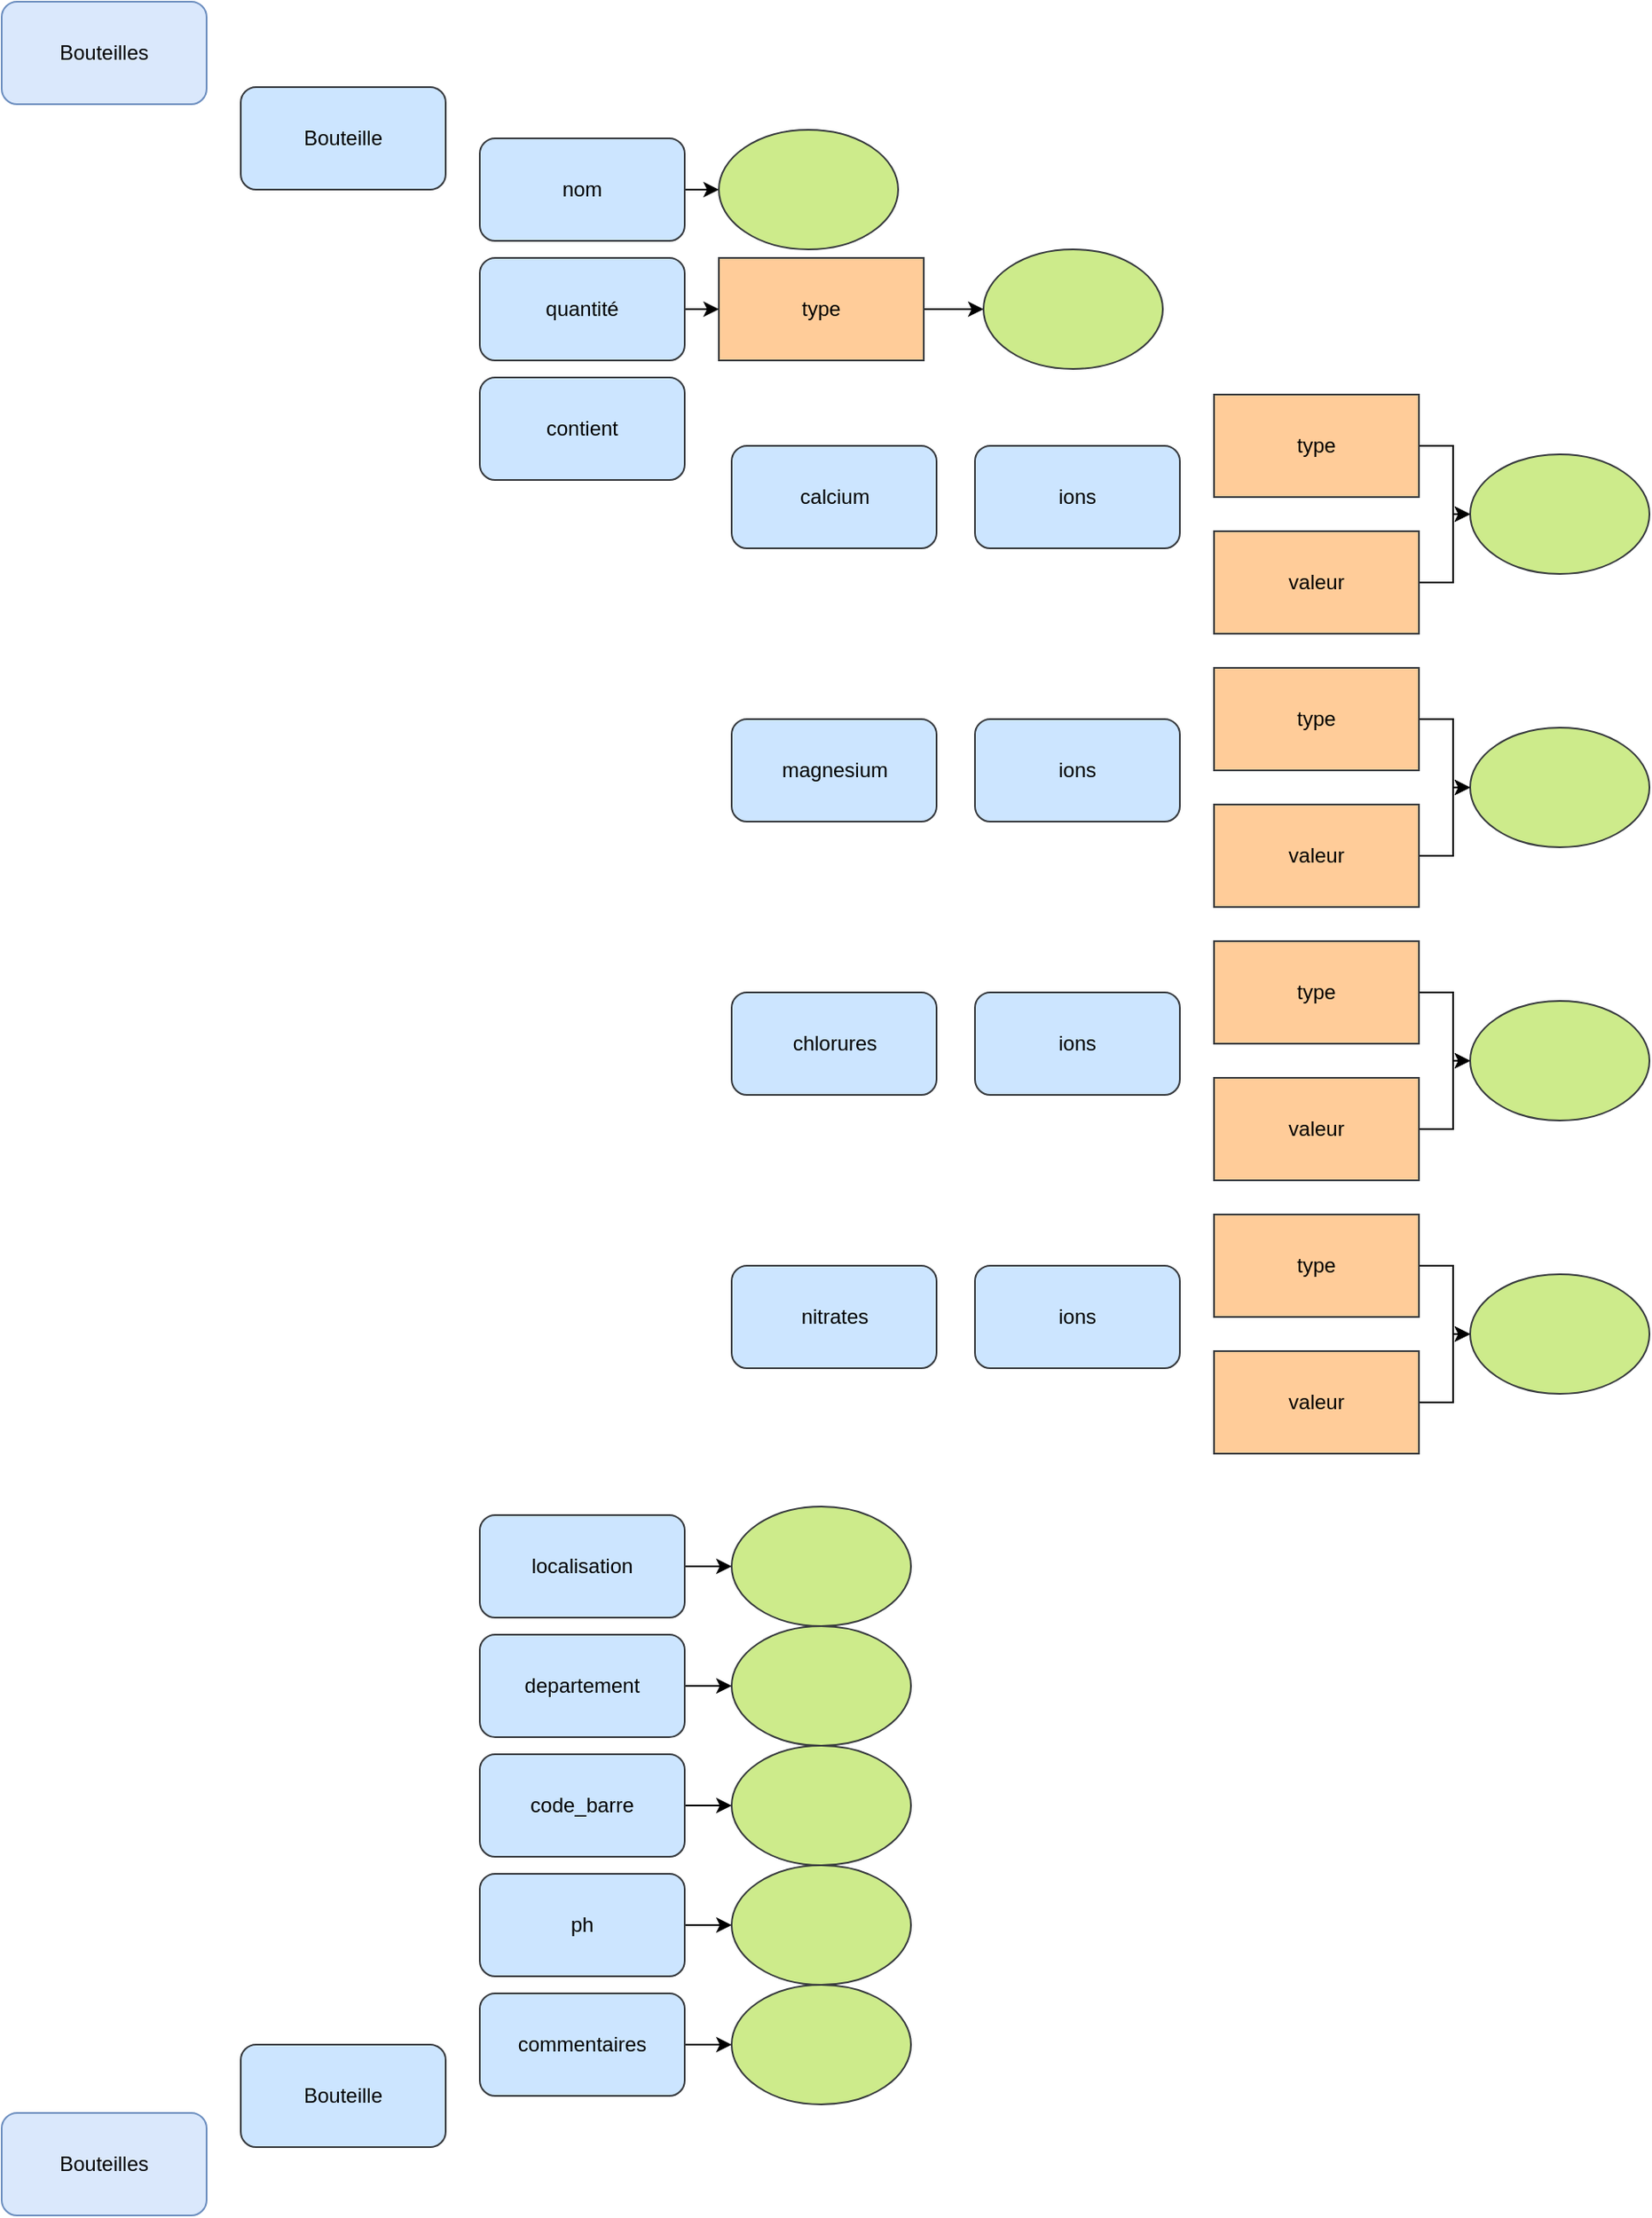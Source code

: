 <mxfile version="12.5.5" type="device"><diagram name="Page-1" id="74b105a0-9070-1c63-61bc-23e55f88626e"><mxGraphModel dx="1422" dy="788" grid="1" gridSize="10" guides="1" tooltips="1" connect="1" arrows="1" fold="0" page="1" pageScale="1" pageWidth="826" pageHeight="1169" background="none" math="1" shadow="0"><root><mxCell id="0"/><mxCell id="1" parent="0"/><mxCell id="5hZW0STEBGeChMoqE-Um-19" value="Bouteilles" style="rounded=1;whiteSpace=wrap;html=1;fillColor=#dae8fc;strokeColor=#6c8ebf;" vertex="1" parent="1"><mxGeometry x="80" y="80" width="120" height="60" as="geometry"/></mxCell><mxCell id="5hZW0STEBGeChMoqE-Um-20" value="Bouteille" style="rounded=1;whiteSpace=wrap;html=1;fillColor=#cce5ff;strokeColor=#36393d;" vertex="1" parent="1"><mxGeometry x="220" y="130" width="120" height="60" as="geometry"/></mxCell><mxCell id="5hZW0STEBGeChMoqE-Um-41" style="edgeStyle=orthogonalEdgeStyle;rounded=0;orthogonalLoop=1;jettySize=auto;html=1;exitX=1;exitY=0.5;exitDx=0;exitDy=0;" edge="1" parent="1" source="5hZW0STEBGeChMoqE-Um-21"><mxGeometry relative="1" as="geometry"><mxPoint x="500" y="190" as="targetPoint"/></mxGeometry></mxCell><mxCell id="5hZW0STEBGeChMoqE-Um-21" value="&lt;div&gt;nom&lt;/div&gt;" style="rounded=1;whiteSpace=wrap;html=1;fillColor=#cce5ff;strokeColor=#36393d;" vertex="1" parent="1"><mxGeometry x="360" y="160" width="120" height="60" as="geometry"/></mxCell><mxCell id="5hZW0STEBGeChMoqE-Um-36" style="edgeStyle=orthogonalEdgeStyle;rounded=0;orthogonalLoop=1;jettySize=auto;html=1;exitX=1;exitY=0.5;exitDx=0;exitDy=0;" edge="1" parent="1" source="5hZW0STEBGeChMoqE-Um-23" target="5hZW0STEBGeChMoqE-Um-33"><mxGeometry relative="1" as="geometry"/></mxCell><mxCell id="5hZW0STEBGeChMoqE-Um-23" value="&lt;div&gt;quantité&lt;/div&gt;" style="rounded=1;whiteSpace=wrap;html=1;fillColor=#cce5ff;strokeColor=#36393d;" vertex="1" parent="1"><mxGeometry x="360" y="230" width="120" height="60" as="geometry"/></mxCell><mxCell id="5hZW0STEBGeChMoqE-Um-24" value="&lt;div&gt;contient&lt;/div&gt;" style="rounded=1;whiteSpace=wrap;html=1;fillColor=#cce5ff;strokeColor=#36393d;" vertex="1" parent="1"><mxGeometry x="360" y="300" width="120" height="60" as="geometry"/></mxCell><mxCell id="5hZW0STEBGeChMoqE-Um-25" value="&lt;div&gt;ions&lt;/div&gt;" style="rounded=1;whiteSpace=wrap;html=1;fillColor=#cce5ff;strokeColor=#36393d;" vertex="1" parent="1"><mxGeometry x="650" y="340" width="120" height="60" as="geometry"/></mxCell><mxCell id="5hZW0STEBGeChMoqE-Um-53" style="edgeStyle=orthogonalEdgeStyle;rounded=0;orthogonalLoop=1;jettySize=auto;html=1;exitX=1;exitY=0.5;exitDx=0;exitDy=0;" edge="1" parent="1" source="5hZW0STEBGeChMoqE-Um-26" target="5hZW0STEBGeChMoqE-Um-48"><mxGeometry relative="1" as="geometry"/></mxCell><mxCell id="5hZW0STEBGeChMoqE-Um-26" value="&lt;div&gt;localisation&lt;/div&gt;" style="rounded=1;whiteSpace=wrap;html=1;fillColor=#cce5ff;strokeColor=#36393d;" vertex="1" parent="1"><mxGeometry x="360" y="966" width="120" height="60" as="geometry"/></mxCell><mxCell id="5hZW0STEBGeChMoqE-Um-54" style="edgeStyle=orthogonalEdgeStyle;rounded=0;orthogonalLoop=1;jettySize=auto;html=1;exitX=1;exitY=0.5;exitDx=0;exitDy=0;entryX=0;entryY=0.5;entryDx=0;entryDy=0;" edge="1" parent="1" source="5hZW0STEBGeChMoqE-Um-27" target="5hZW0STEBGeChMoqE-Um-49"><mxGeometry relative="1" as="geometry"/></mxCell><mxCell id="5hZW0STEBGeChMoqE-Um-27" value="departement" style="rounded=1;whiteSpace=wrap;html=1;fillColor=#cce5ff;strokeColor=#36393d;" vertex="1" parent="1"><mxGeometry x="360" y="1036" width="120" height="60" as="geometry"/></mxCell><mxCell id="5hZW0STEBGeChMoqE-Um-55" style="edgeStyle=orthogonalEdgeStyle;rounded=0;orthogonalLoop=1;jettySize=auto;html=1;exitX=1;exitY=0.5;exitDx=0;exitDy=0;entryX=0;entryY=0.5;entryDx=0;entryDy=0;" edge="1" parent="1" source="5hZW0STEBGeChMoqE-Um-28" target="5hZW0STEBGeChMoqE-Um-50"><mxGeometry relative="1" as="geometry"/></mxCell><mxCell id="5hZW0STEBGeChMoqE-Um-28" value="code_barre" style="rounded=1;whiteSpace=wrap;html=1;fillColor=#cce5ff;strokeColor=#36393d;" vertex="1" parent="1"><mxGeometry x="360" y="1106" width="120" height="60" as="geometry"/></mxCell><mxCell id="5hZW0STEBGeChMoqE-Um-56" style="edgeStyle=orthogonalEdgeStyle;rounded=0;orthogonalLoop=1;jettySize=auto;html=1;exitX=1;exitY=0.5;exitDx=0;exitDy=0;entryX=0;entryY=0.5;entryDx=0;entryDy=0;" edge="1" parent="1" source="5hZW0STEBGeChMoqE-Um-29" target="5hZW0STEBGeChMoqE-Um-51"><mxGeometry relative="1" as="geometry"/></mxCell><mxCell id="5hZW0STEBGeChMoqE-Um-29" value="ph" style="rounded=1;whiteSpace=wrap;html=1;fillColor=#cce5ff;strokeColor=#36393d;" vertex="1" parent="1"><mxGeometry x="360" y="1176" width="120" height="60" as="geometry"/></mxCell><mxCell id="5hZW0STEBGeChMoqE-Um-57" style="edgeStyle=orthogonalEdgeStyle;rounded=0;orthogonalLoop=1;jettySize=auto;html=1;exitX=1;exitY=0.5;exitDx=0;exitDy=0;entryX=0;entryY=0.5;entryDx=0;entryDy=0;" edge="1" parent="1" source="5hZW0STEBGeChMoqE-Um-30" target="5hZW0STEBGeChMoqE-Um-52"><mxGeometry relative="1" as="geometry"/></mxCell><mxCell id="5hZW0STEBGeChMoqE-Um-30" value="commentaires" style="rounded=1;whiteSpace=wrap;html=1;fillColor=#cce5ff;strokeColor=#36393d;" vertex="1" parent="1"><mxGeometry x="360" y="1246" width="120" height="60" as="geometry"/></mxCell><mxCell id="5hZW0STEBGeChMoqE-Um-31" value="Bouteille" style="rounded=1;whiteSpace=wrap;html=1;fillColor=#cce5ff;strokeColor=#36393d;" vertex="1" parent="1"><mxGeometry x="220" y="1276" width="120" height="60" as="geometry"/></mxCell><mxCell id="5hZW0STEBGeChMoqE-Um-32" value="Bouteilles" style="rounded=1;whiteSpace=wrap;html=1;fillColor=#dae8fc;strokeColor=#6c8ebf;" vertex="1" parent="1"><mxGeometry x="80" y="1316" width="120" height="60" as="geometry"/></mxCell><mxCell id="5hZW0STEBGeChMoqE-Um-37" style="edgeStyle=orthogonalEdgeStyle;rounded=0;orthogonalLoop=1;jettySize=auto;html=1;exitX=1;exitY=0.5;exitDx=0;exitDy=0;" edge="1" parent="1" source="5hZW0STEBGeChMoqE-Um-33" target="5hZW0STEBGeChMoqE-Um-35"><mxGeometry relative="1" as="geometry"/></mxCell><mxCell id="5hZW0STEBGeChMoqE-Um-33" value="type" style="rounded=0;whiteSpace=wrap;html=1;fillColor=#ffcc99;strokeColor=#36393d;gradientColor=none;shadow=0;comic=0;glass=0;" vertex="1" parent="1"><mxGeometry x="500" y="230" width="120" height="60" as="geometry"/></mxCell><mxCell id="5hZW0STEBGeChMoqE-Um-47" style="edgeStyle=orthogonalEdgeStyle;rounded=0;orthogonalLoop=1;jettySize=auto;html=1;" edge="1" parent="1" source="5hZW0STEBGeChMoqE-Um-34" target="5hZW0STEBGeChMoqE-Um-44"><mxGeometry relative="1" as="geometry"/></mxCell><mxCell id="5hZW0STEBGeChMoqE-Um-34" value="type" style="rounded=0;whiteSpace=wrap;html=1;fillColor=#ffcc99;strokeColor=#36393d;gradientColor=none;shadow=0;comic=0;glass=0;" vertex="1" parent="1"><mxGeometry x="790" y="310" width="120" height="60" as="geometry"/></mxCell><mxCell id="5hZW0STEBGeChMoqE-Um-35" value="" style="ellipse;whiteSpace=wrap;html=1;rounded=0;shadow=0;glass=0;comic=0;fillColor=#cdeb8b;strokeColor=#36393d;" vertex="1" parent="1"><mxGeometry x="655" y="225" width="105" height="70" as="geometry"/></mxCell><mxCell id="5hZW0STEBGeChMoqE-Um-43" value="" style="ellipse;whiteSpace=wrap;html=1;rounded=0;shadow=0;glass=0;comic=0;fillColor=#cdeb8b;strokeColor=#36393d;" vertex="1" parent="1"><mxGeometry x="500" y="155" width="105" height="70" as="geometry"/></mxCell><mxCell id="5hZW0STEBGeChMoqE-Um-44" value="" style="ellipse;whiteSpace=wrap;html=1;rounded=0;shadow=0;glass=0;comic=0;fillColor=#cdeb8b;strokeColor=#36393d;" vertex="1" parent="1"><mxGeometry x="940" y="345" width="105" height="70" as="geometry"/></mxCell><mxCell id="5hZW0STEBGeChMoqE-Um-48" value="" style="ellipse;whiteSpace=wrap;html=1;rounded=0;shadow=0;glass=0;comic=0;fillColor=#cdeb8b;strokeColor=#36393d;" vertex="1" parent="1"><mxGeometry x="507.5" y="961" width="105" height="70" as="geometry"/></mxCell><mxCell id="5hZW0STEBGeChMoqE-Um-49" value="" style="ellipse;whiteSpace=wrap;html=1;rounded=0;shadow=0;glass=0;comic=0;fillColor=#cdeb8b;strokeColor=#36393d;" vertex="1" parent="1"><mxGeometry x="507.5" y="1031" width="105" height="70" as="geometry"/></mxCell><mxCell id="5hZW0STEBGeChMoqE-Um-50" value="" style="ellipse;whiteSpace=wrap;html=1;rounded=0;shadow=0;glass=0;comic=0;fillColor=#cdeb8b;strokeColor=#36393d;" vertex="1" parent="1"><mxGeometry x="507.5" y="1101" width="105" height="70" as="geometry"/></mxCell><mxCell id="5hZW0STEBGeChMoqE-Um-51" value="" style="ellipse;whiteSpace=wrap;html=1;rounded=0;shadow=0;glass=0;comic=0;fillColor=#cdeb8b;strokeColor=#36393d;" vertex="1" parent="1"><mxGeometry x="507.5" y="1171" width="105" height="70" as="geometry"/></mxCell><mxCell id="5hZW0STEBGeChMoqE-Um-52" value="" style="ellipse;whiteSpace=wrap;html=1;rounded=0;shadow=0;glass=0;comic=0;fillColor=#cdeb8b;strokeColor=#36393d;" vertex="1" parent="1"><mxGeometry x="507.5" y="1241" width="105" height="70" as="geometry"/></mxCell><mxCell id="5hZW0STEBGeChMoqE-Um-59" value="calcium" style="rounded=1;whiteSpace=wrap;html=1;fillColor=#cce5ff;strokeColor=#36393d;" vertex="1" parent="1"><mxGeometry x="507.5" y="340" width="120" height="60" as="geometry"/></mxCell><mxCell id="5hZW0STEBGeChMoqE-Um-64" style="edgeStyle=orthogonalEdgeStyle;rounded=0;orthogonalLoop=1;jettySize=auto;html=1;" edge="1" parent="1" source="5hZW0STEBGeChMoqE-Um-61" target="5hZW0STEBGeChMoqE-Um-44"><mxGeometry relative="1" as="geometry"/></mxCell><mxCell id="5hZW0STEBGeChMoqE-Um-61" value="&lt;div&gt;valeur&lt;/div&gt;" style="rounded=0;whiteSpace=wrap;html=1;fillColor=#ffcc99;strokeColor=#36393d;gradientColor=none;shadow=0;comic=0;glass=0;" vertex="1" parent="1"><mxGeometry x="790" y="390" width="120" height="60" as="geometry"/></mxCell><mxCell id="5hZW0STEBGeChMoqE-Um-63" value="&lt;div&gt;magnesium&lt;/div&gt;" style="rounded=1;whiteSpace=wrap;html=1;fillColor=#cce5ff;strokeColor=#36393d;" vertex="1" parent="1"><mxGeometry x="507.5" y="500" width="120" height="60" as="geometry"/></mxCell><mxCell id="5hZW0STEBGeChMoqE-Um-65" value="&lt;div&gt;ions&lt;/div&gt;" style="rounded=1;whiteSpace=wrap;html=1;fillColor=#cce5ff;strokeColor=#36393d;" vertex="1" parent="1"><mxGeometry x="650" y="500" width="120" height="60" as="geometry"/></mxCell><mxCell id="5hZW0STEBGeChMoqE-Um-66" style="edgeStyle=orthogonalEdgeStyle;rounded=0;orthogonalLoop=1;jettySize=auto;html=1;" edge="1" parent="1" source="5hZW0STEBGeChMoqE-Um-67" target="5hZW0STEBGeChMoqE-Um-68"><mxGeometry relative="1" as="geometry"/></mxCell><mxCell id="5hZW0STEBGeChMoqE-Um-67" value="type" style="rounded=0;whiteSpace=wrap;html=1;fillColor=#ffcc99;strokeColor=#36393d;gradientColor=none;shadow=0;comic=0;glass=0;" vertex="1" parent="1"><mxGeometry x="790" y="470" width="120" height="60" as="geometry"/></mxCell><mxCell id="5hZW0STEBGeChMoqE-Um-68" value="" style="ellipse;whiteSpace=wrap;html=1;rounded=0;shadow=0;glass=0;comic=0;fillColor=#cdeb8b;strokeColor=#36393d;" vertex="1" parent="1"><mxGeometry x="940" y="505" width="105" height="70" as="geometry"/></mxCell><mxCell id="5hZW0STEBGeChMoqE-Um-69" style="edgeStyle=orthogonalEdgeStyle;rounded=0;orthogonalLoop=1;jettySize=auto;html=1;" edge="1" parent="1" source="5hZW0STEBGeChMoqE-Um-70" target="5hZW0STEBGeChMoqE-Um-68"><mxGeometry relative="1" as="geometry"/></mxCell><mxCell id="5hZW0STEBGeChMoqE-Um-70" value="&lt;div&gt;valeur&lt;/div&gt;" style="rounded=0;whiteSpace=wrap;html=1;fillColor=#ffcc99;strokeColor=#36393d;gradientColor=none;shadow=0;comic=0;glass=0;" vertex="1" parent="1"><mxGeometry x="790" y="550" width="120" height="60" as="geometry"/></mxCell><mxCell id="5hZW0STEBGeChMoqE-Um-71" value="chlorures" style="rounded=1;whiteSpace=wrap;html=1;fillColor=#cce5ff;strokeColor=#36393d;" vertex="1" parent="1"><mxGeometry x="507.5" y="660" width="120" height="60" as="geometry"/></mxCell><mxCell id="5hZW0STEBGeChMoqE-Um-72" value="&lt;div&gt;ions&lt;/div&gt;" style="rounded=1;whiteSpace=wrap;html=1;fillColor=#cce5ff;strokeColor=#36393d;" vertex="1" parent="1"><mxGeometry x="650" y="660" width="120" height="60" as="geometry"/></mxCell><mxCell id="5hZW0STEBGeChMoqE-Um-73" style="edgeStyle=orthogonalEdgeStyle;rounded=0;orthogonalLoop=1;jettySize=auto;html=1;" edge="1" parent="1" source="5hZW0STEBGeChMoqE-Um-74" target="5hZW0STEBGeChMoqE-Um-75"><mxGeometry relative="1" as="geometry"/></mxCell><mxCell id="5hZW0STEBGeChMoqE-Um-74" value="type" style="rounded=0;whiteSpace=wrap;html=1;fillColor=#ffcc99;strokeColor=#36393d;gradientColor=none;shadow=0;comic=0;glass=0;" vertex="1" parent="1"><mxGeometry x="790" y="630" width="120" height="60" as="geometry"/></mxCell><mxCell id="5hZW0STEBGeChMoqE-Um-75" value="" style="ellipse;whiteSpace=wrap;html=1;rounded=0;shadow=0;glass=0;comic=0;fillColor=#cdeb8b;strokeColor=#36393d;" vertex="1" parent="1"><mxGeometry x="940" y="665" width="105" height="70" as="geometry"/></mxCell><mxCell id="5hZW0STEBGeChMoqE-Um-76" style="edgeStyle=orthogonalEdgeStyle;rounded=0;orthogonalLoop=1;jettySize=auto;html=1;" edge="1" parent="1" source="5hZW0STEBGeChMoqE-Um-77" target="5hZW0STEBGeChMoqE-Um-75"><mxGeometry relative="1" as="geometry"/></mxCell><mxCell id="5hZW0STEBGeChMoqE-Um-77" value="&lt;div&gt;valeur&lt;/div&gt;" style="rounded=0;whiteSpace=wrap;html=1;fillColor=#ffcc99;strokeColor=#36393d;gradientColor=none;shadow=0;comic=0;glass=0;" vertex="1" parent="1"><mxGeometry x="790" y="710" width="120" height="60" as="geometry"/></mxCell><mxCell id="5hZW0STEBGeChMoqE-Um-78" value="nitrates" style="rounded=1;whiteSpace=wrap;html=1;fillColor=#cce5ff;strokeColor=#36393d;" vertex="1" parent="1"><mxGeometry x="507.5" y="820" width="120" height="60" as="geometry"/></mxCell><mxCell id="5hZW0STEBGeChMoqE-Um-79" value="&lt;div&gt;ions&lt;/div&gt;" style="rounded=1;whiteSpace=wrap;html=1;fillColor=#cce5ff;strokeColor=#36393d;" vertex="1" parent="1"><mxGeometry x="650" y="820" width="120" height="60" as="geometry"/></mxCell><mxCell id="5hZW0STEBGeChMoqE-Um-80" style="edgeStyle=orthogonalEdgeStyle;rounded=0;orthogonalLoop=1;jettySize=auto;html=1;" edge="1" parent="1" source="5hZW0STEBGeChMoqE-Um-81" target="5hZW0STEBGeChMoqE-Um-82"><mxGeometry relative="1" as="geometry"/></mxCell><mxCell id="5hZW0STEBGeChMoqE-Um-81" value="type" style="rounded=0;whiteSpace=wrap;html=1;fillColor=#ffcc99;strokeColor=#36393d;gradientColor=none;shadow=0;comic=0;glass=0;" vertex="1" parent="1"><mxGeometry x="790" y="790" width="120" height="60" as="geometry"/></mxCell><mxCell id="5hZW0STEBGeChMoqE-Um-82" value="" style="ellipse;whiteSpace=wrap;html=1;rounded=0;shadow=0;glass=0;comic=0;fillColor=#cdeb8b;strokeColor=#36393d;" vertex="1" parent="1"><mxGeometry x="940" y="825" width="105" height="70" as="geometry"/></mxCell><mxCell id="5hZW0STEBGeChMoqE-Um-83" style="edgeStyle=orthogonalEdgeStyle;rounded=0;orthogonalLoop=1;jettySize=auto;html=1;" edge="1" parent="1" source="5hZW0STEBGeChMoqE-Um-84" target="5hZW0STEBGeChMoqE-Um-82"><mxGeometry relative="1" as="geometry"/></mxCell><mxCell id="5hZW0STEBGeChMoqE-Um-84" value="&lt;div&gt;valeur&lt;/div&gt;" style="rounded=0;whiteSpace=wrap;html=1;fillColor=#ffcc99;strokeColor=#36393d;gradientColor=none;shadow=0;comic=0;glass=0;" vertex="1" parent="1"><mxGeometry x="790" y="870" width="120" height="60" as="geometry"/></mxCell></root></mxGraphModel></diagram></mxfile>